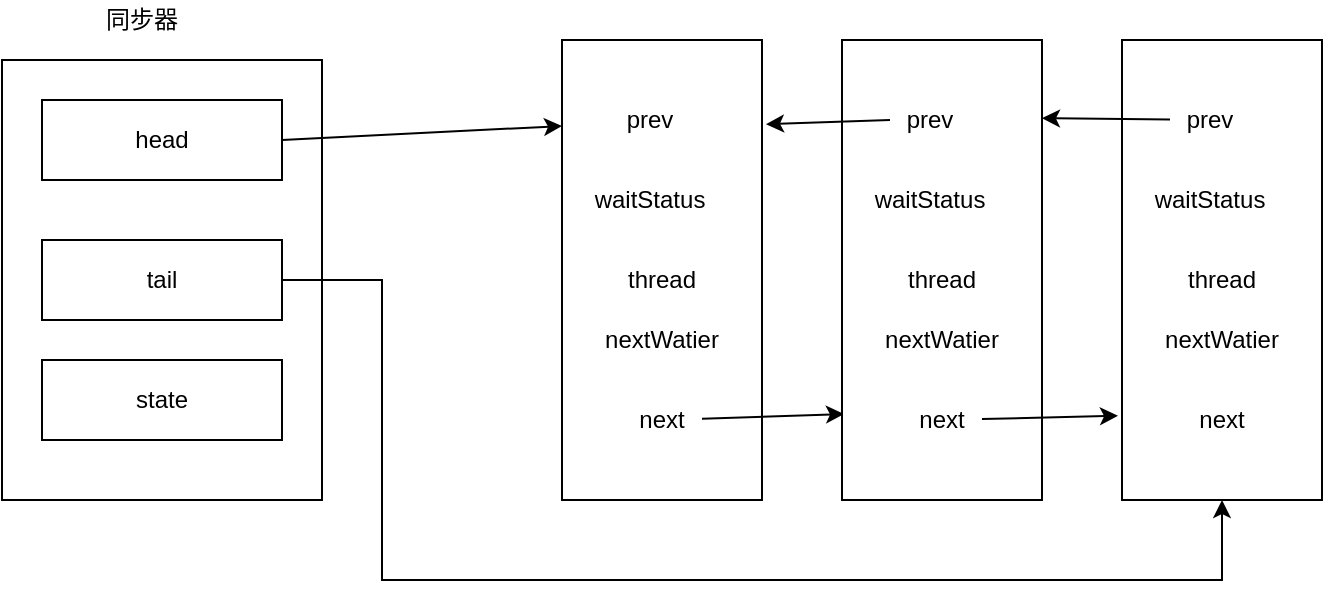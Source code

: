 <mxfile version="13.10.0" type="github">
  <diagram id="7eF5f-5wSSZ6lIxdxpgN" name="第 1 页">
    <mxGraphModel dx="852" dy="404" grid="1" gridSize="10" guides="1" tooltips="1" connect="1" arrows="1" fold="1" page="1" pageScale="1" pageWidth="827" pageHeight="1169" math="0" shadow="0">
      <root>
        <mxCell id="0" />
        <mxCell id="1" parent="0" />
        <mxCell id="zd9pnpthOWyxjNE9amug-1" value="" style="rounded=0;whiteSpace=wrap;html=1;" vertex="1" parent="1">
          <mxGeometry x="90" y="170" width="160" height="220" as="geometry" />
        </mxCell>
        <mxCell id="zd9pnpthOWyxjNE9amug-26" style="rounded=0;orthogonalLoop=1;jettySize=auto;html=1;exitX=1;exitY=0.5;exitDx=0;exitDy=0;entryX=0;entryY=0.187;entryDx=0;entryDy=0;entryPerimeter=0;" edge="1" parent="1" source="zd9pnpthOWyxjNE9amug-2" target="zd9pnpthOWyxjNE9amug-6">
          <mxGeometry relative="1" as="geometry" />
        </mxCell>
        <mxCell id="zd9pnpthOWyxjNE9amug-2" value="head" style="rounded=0;whiteSpace=wrap;html=1;" vertex="1" parent="1">
          <mxGeometry x="110" y="190" width="120" height="40" as="geometry" />
        </mxCell>
        <mxCell id="zd9pnpthOWyxjNE9amug-33" style="edgeStyle=orthogonalEdgeStyle;rounded=0;orthogonalLoop=1;jettySize=auto;html=1;entryX=0.5;entryY=1;entryDx=0;entryDy=0;" edge="1" parent="1" source="zd9pnpthOWyxjNE9amug-3" target="zd9pnpthOWyxjNE9amug-19">
          <mxGeometry relative="1" as="geometry">
            <Array as="points">
              <mxPoint x="280" y="280" />
              <mxPoint x="280" y="430" />
              <mxPoint x="700" y="430" />
            </Array>
          </mxGeometry>
        </mxCell>
        <mxCell id="zd9pnpthOWyxjNE9amug-3" value="tail" style="rounded=0;whiteSpace=wrap;html=1;" vertex="1" parent="1">
          <mxGeometry x="110" y="260" width="120" height="40" as="geometry" />
        </mxCell>
        <mxCell id="zd9pnpthOWyxjNE9amug-4" value="state" style="rounded=0;whiteSpace=wrap;html=1;" vertex="1" parent="1">
          <mxGeometry x="110" y="320" width="120" height="40" as="geometry" />
        </mxCell>
        <mxCell id="zd9pnpthOWyxjNE9amug-5" value="同步器" style="text;html=1;strokeColor=none;fillColor=none;align=center;verticalAlign=middle;whiteSpace=wrap;rounded=0;" vertex="1" parent="1">
          <mxGeometry x="140" y="140" width="40" height="20" as="geometry" />
        </mxCell>
        <mxCell id="zd9pnpthOWyxjNE9amug-6" value="" style="rounded=0;whiteSpace=wrap;html=1;" vertex="1" parent="1">
          <mxGeometry x="370" y="160" width="100" height="230" as="geometry" />
        </mxCell>
        <mxCell id="zd9pnpthOWyxjNE9amug-7" value="prev" style="text;html=1;strokeColor=none;fillColor=none;align=center;verticalAlign=middle;whiteSpace=wrap;rounded=0;" vertex="1" parent="1">
          <mxGeometry x="394" y="190" width="40" height="20" as="geometry" />
        </mxCell>
        <mxCell id="zd9pnpthOWyxjNE9amug-8" value="waitStatus" style="text;html=1;strokeColor=none;fillColor=none;align=center;verticalAlign=middle;whiteSpace=wrap;rounded=0;" vertex="1" parent="1">
          <mxGeometry x="394" y="230" width="40" height="20" as="geometry" />
        </mxCell>
        <mxCell id="zd9pnpthOWyxjNE9amug-9" value="thread" style="text;html=1;strokeColor=none;fillColor=none;align=center;verticalAlign=middle;whiteSpace=wrap;rounded=0;" vertex="1" parent="1">
          <mxGeometry x="400" y="270" width="40" height="20" as="geometry" />
        </mxCell>
        <mxCell id="zd9pnpthOWyxjNE9amug-10" value="nextWatier" style="text;html=1;strokeColor=none;fillColor=none;align=center;verticalAlign=middle;whiteSpace=wrap;rounded=0;" vertex="1" parent="1">
          <mxGeometry x="400" y="300" width="40" height="20" as="geometry" />
        </mxCell>
        <mxCell id="zd9pnpthOWyxjNE9amug-31" style="edgeStyle=none;rounded=0;orthogonalLoop=1;jettySize=auto;html=1;entryX=0.01;entryY=0.813;entryDx=0;entryDy=0;entryPerimeter=0;" edge="1" parent="1" source="zd9pnpthOWyxjNE9amug-11" target="zd9pnpthOWyxjNE9amug-13">
          <mxGeometry relative="1" as="geometry" />
        </mxCell>
        <mxCell id="zd9pnpthOWyxjNE9amug-11" value="next" style="text;html=1;strokeColor=none;fillColor=none;align=center;verticalAlign=middle;whiteSpace=wrap;rounded=0;" vertex="1" parent="1">
          <mxGeometry x="400" y="340" width="40" height="20" as="geometry" />
        </mxCell>
        <mxCell id="zd9pnpthOWyxjNE9amug-13" value="" style="rounded=0;whiteSpace=wrap;html=1;" vertex="1" parent="1">
          <mxGeometry x="510" y="160" width="100" height="230" as="geometry" />
        </mxCell>
        <mxCell id="zd9pnpthOWyxjNE9amug-29" style="edgeStyle=none;rounded=0;orthogonalLoop=1;jettySize=auto;html=1;exitX=0;exitY=0.5;exitDx=0;exitDy=0;entryX=1.02;entryY=0.183;entryDx=0;entryDy=0;entryPerimeter=0;" edge="1" parent="1" source="zd9pnpthOWyxjNE9amug-14" target="zd9pnpthOWyxjNE9amug-6">
          <mxGeometry relative="1" as="geometry" />
        </mxCell>
        <mxCell id="zd9pnpthOWyxjNE9amug-14" value="prev" style="text;html=1;strokeColor=none;fillColor=none;align=center;verticalAlign=middle;whiteSpace=wrap;rounded=0;" vertex="1" parent="1">
          <mxGeometry x="534" y="190" width="40" height="20" as="geometry" />
        </mxCell>
        <mxCell id="zd9pnpthOWyxjNE9amug-15" value="waitStatus" style="text;html=1;strokeColor=none;fillColor=none;align=center;verticalAlign=middle;whiteSpace=wrap;rounded=0;" vertex="1" parent="1">
          <mxGeometry x="534" y="230" width="40" height="20" as="geometry" />
        </mxCell>
        <mxCell id="zd9pnpthOWyxjNE9amug-16" value="thread" style="text;html=1;strokeColor=none;fillColor=none;align=center;verticalAlign=middle;whiteSpace=wrap;rounded=0;" vertex="1" parent="1">
          <mxGeometry x="540" y="270" width="40" height="20" as="geometry" />
        </mxCell>
        <mxCell id="zd9pnpthOWyxjNE9amug-17" value="nextWatier" style="text;html=1;strokeColor=none;fillColor=none;align=center;verticalAlign=middle;whiteSpace=wrap;rounded=0;" vertex="1" parent="1">
          <mxGeometry x="540" y="300" width="40" height="20" as="geometry" />
        </mxCell>
        <mxCell id="zd9pnpthOWyxjNE9amug-32" style="edgeStyle=none;rounded=0;orthogonalLoop=1;jettySize=auto;html=1;entryX=-0.02;entryY=0.817;entryDx=0;entryDy=0;entryPerimeter=0;" edge="1" parent="1" source="zd9pnpthOWyxjNE9amug-18" target="zd9pnpthOWyxjNE9amug-19">
          <mxGeometry relative="1" as="geometry" />
        </mxCell>
        <mxCell id="zd9pnpthOWyxjNE9amug-18" value="next" style="text;html=1;strokeColor=none;fillColor=none;align=center;verticalAlign=middle;whiteSpace=wrap;rounded=0;" vertex="1" parent="1">
          <mxGeometry x="540" y="340" width="40" height="20" as="geometry" />
        </mxCell>
        <mxCell id="zd9pnpthOWyxjNE9amug-19" value="" style="rounded=0;whiteSpace=wrap;html=1;" vertex="1" parent="1">
          <mxGeometry x="650" y="160" width="100" height="230" as="geometry" />
        </mxCell>
        <mxCell id="zd9pnpthOWyxjNE9amug-30" style="edgeStyle=none;rounded=0;orthogonalLoop=1;jettySize=auto;html=1;entryX=1;entryY=0.17;entryDx=0;entryDy=0;entryPerimeter=0;" edge="1" parent="1" source="zd9pnpthOWyxjNE9amug-20" target="zd9pnpthOWyxjNE9amug-13">
          <mxGeometry relative="1" as="geometry" />
        </mxCell>
        <mxCell id="zd9pnpthOWyxjNE9amug-20" value="prev" style="text;html=1;strokeColor=none;fillColor=none;align=center;verticalAlign=middle;whiteSpace=wrap;rounded=0;" vertex="1" parent="1">
          <mxGeometry x="674" y="190" width="40" height="20" as="geometry" />
        </mxCell>
        <mxCell id="zd9pnpthOWyxjNE9amug-21" value="waitStatus" style="text;html=1;strokeColor=none;fillColor=none;align=center;verticalAlign=middle;whiteSpace=wrap;rounded=0;" vertex="1" parent="1">
          <mxGeometry x="674" y="230" width="40" height="20" as="geometry" />
        </mxCell>
        <mxCell id="zd9pnpthOWyxjNE9amug-22" value="thread" style="text;html=1;strokeColor=none;fillColor=none;align=center;verticalAlign=middle;whiteSpace=wrap;rounded=0;" vertex="1" parent="1">
          <mxGeometry x="680" y="270" width="40" height="20" as="geometry" />
        </mxCell>
        <mxCell id="zd9pnpthOWyxjNE9amug-23" value="nextWatier" style="text;html=1;strokeColor=none;fillColor=none;align=center;verticalAlign=middle;whiteSpace=wrap;rounded=0;" vertex="1" parent="1">
          <mxGeometry x="680" y="300" width="40" height="20" as="geometry" />
        </mxCell>
        <mxCell id="zd9pnpthOWyxjNE9amug-24" value="next" style="text;html=1;strokeColor=none;fillColor=none;align=center;verticalAlign=middle;whiteSpace=wrap;rounded=0;" vertex="1" parent="1">
          <mxGeometry x="680" y="340" width="40" height="20" as="geometry" />
        </mxCell>
      </root>
    </mxGraphModel>
  </diagram>
</mxfile>
